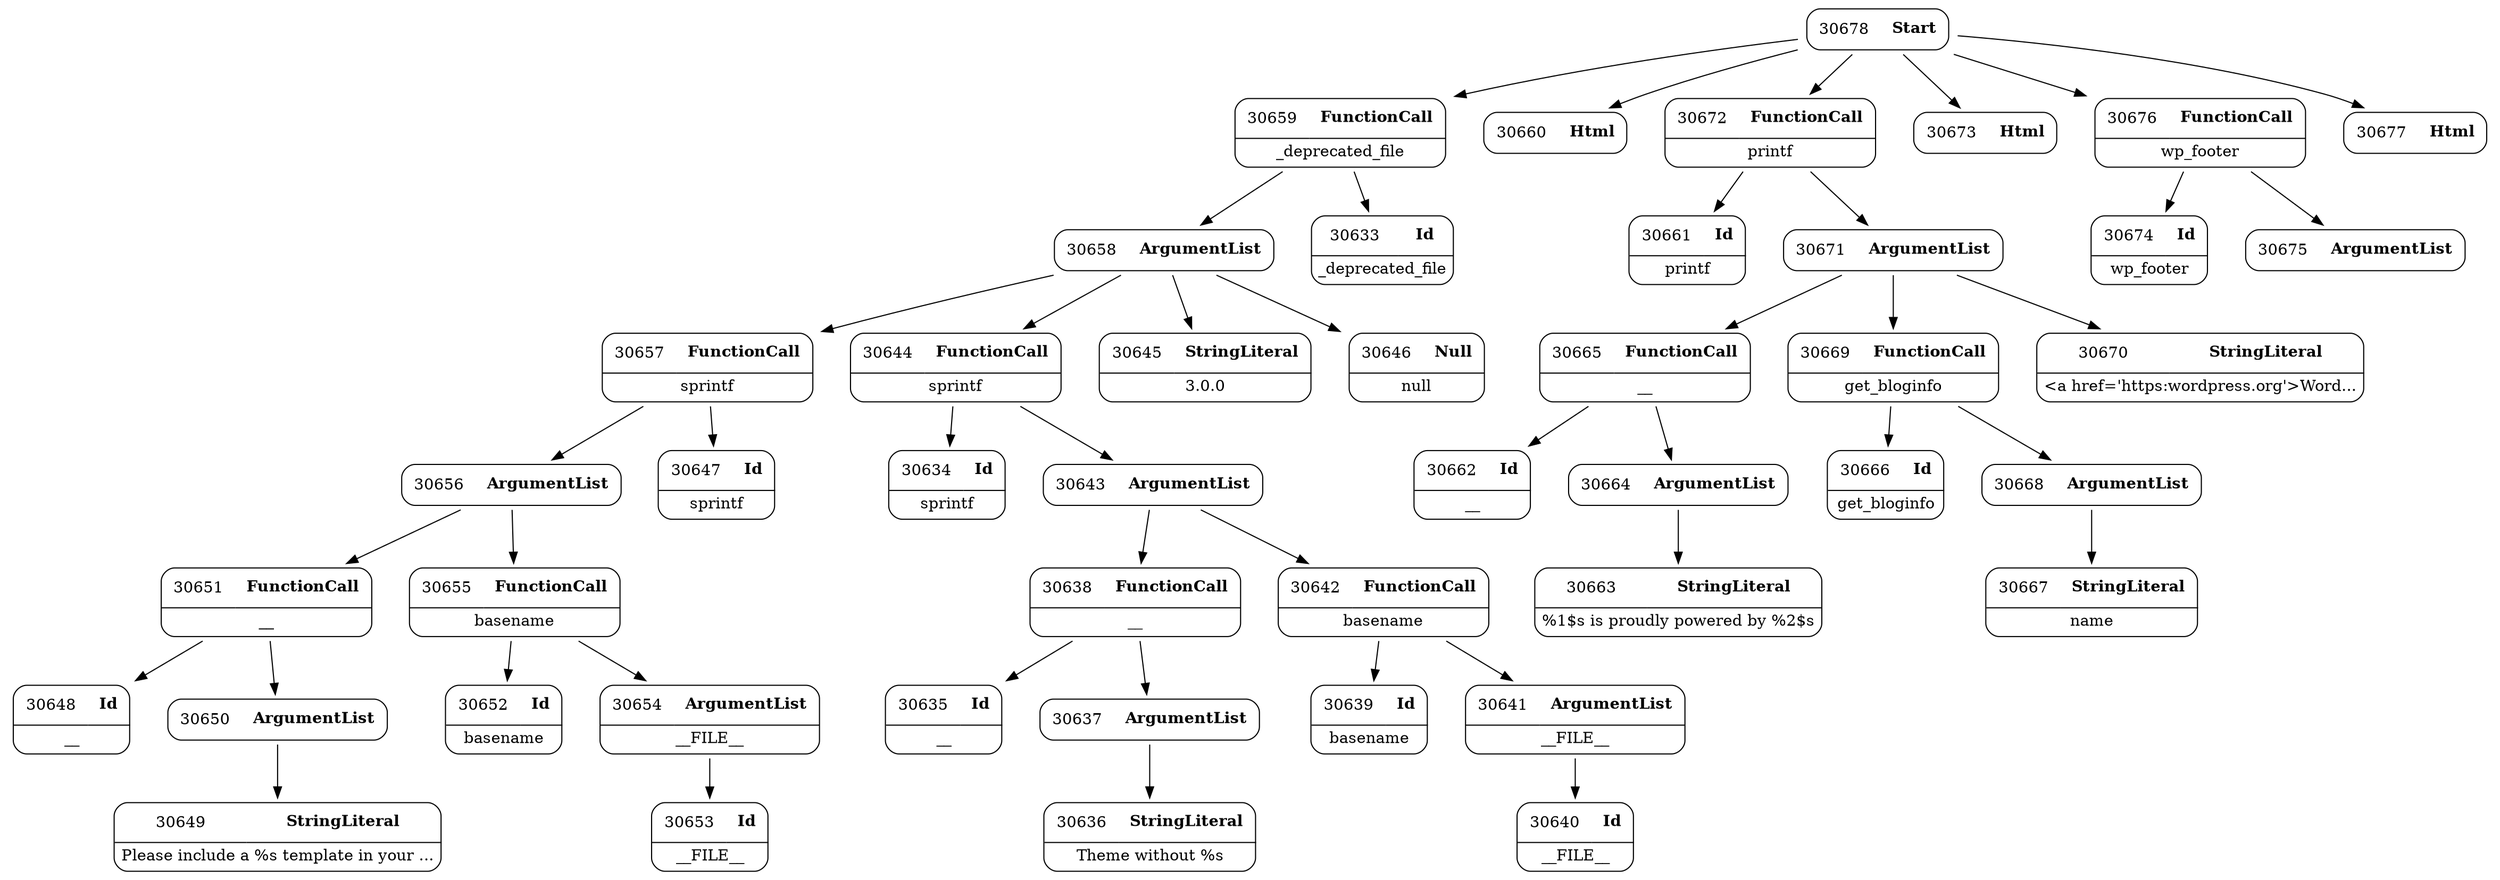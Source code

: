 digraph ast {
node [shape=none];
30656 [label=<<TABLE border='1' cellspacing='0' cellpadding='10' style='rounded' ><TR><TD border='0'>30656</TD><TD border='0'><B>ArgumentList</B></TD></TR></TABLE>>];
30656 -> 30651 [weight=2];
30656 -> 30655 [weight=2];
30657 [label=<<TABLE border='1' cellspacing='0' cellpadding='10' style='rounded' ><TR><TD border='0'>30657</TD><TD border='0'><B>FunctionCall</B></TD></TR><HR/><TR><TD border='0' cellpadding='5' colspan='2'>sprintf</TD></TR></TABLE>>];
30657 -> 30647 [weight=2];
30657 -> 30656 [weight=2];
30658 [label=<<TABLE border='1' cellspacing='0' cellpadding='10' style='rounded' ><TR><TD border='0'>30658</TD><TD border='0'><B>ArgumentList</B></TD></TR></TABLE>>];
30658 -> 30644 [weight=2];
30658 -> 30645 [weight=2];
30658 -> 30646 [weight=2];
30658 -> 30657 [weight=2];
30659 [label=<<TABLE border='1' cellspacing='0' cellpadding='10' style='rounded' ><TR><TD border='0'>30659</TD><TD border='0'><B>FunctionCall</B></TD></TR><HR/><TR><TD border='0' cellpadding='5' colspan='2'>_deprecated_file</TD></TR></TABLE>>];
30659 -> 30633 [weight=2];
30659 -> 30658 [weight=2];
30660 [label=<<TABLE border='1' cellspacing='0' cellpadding='10' style='rounded' ><TR><TD border='0'>30660</TD><TD border='0'><B>Html</B></TD></TR></TABLE>>];
30661 [label=<<TABLE border='1' cellspacing='0' cellpadding='10' style='rounded' ><TR><TD border='0'>30661</TD><TD border='0'><B>Id</B></TD></TR><HR/><TR><TD border='0' cellpadding='5' colspan='2'>printf</TD></TR></TABLE>>];
30662 [label=<<TABLE border='1' cellspacing='0' cellpadding='10' style='rounded' ><TR><TD border='0'>30662</TD><TD border='0'><B>Id</B></TD></TR><HR/><TR><TD border='0' cellpadding='5' colspan='2'>__</TD></TR></TABLE>>];
30663 [label=<<TABLE border='1' cellspacing='0' cellpadding='10' style='rounded' ><TR><TD border='0'>30663</TD><TD border='0'><B>StringLiteral</B></TD></TR><HR/><TR><TD border='0' cellpadding='5' colspan='2'>%1$s is proudly powered by %2$s</TD></TR></TABLE>>];
30664 [label=<<TABLE border='1' cellspacing='0' cellpadding='10' style='rounded' ><TR><TD border='0'>30664</TD><TD border='0'><B>ArgumentList</B></TD></TR></TABLE>>];
30664 -> 30663 [weight=2];
30665 [label=<<TABLE border='1' cellspacing='0' cellpadding='10' style='rounded' ><TR><TD border='0'>30665</TD><TD border='0'><B>FunctionCall</B></TD></TR><HR/><TR><TD border='0' cellpadding='5' colspan='2'>__</TD></TR></TABLE>>];
30665 -> 30662 [weight=2];
30665 -> 30664 [weight=2];
30666 [label=<<TABLE border='1' cellspacing='0' cellpadding='10' style='rounded' ><TR><TD border='0'>30666</TD><TD border='0'><B>Id</B></TD></TR><HR/><TR><TD border='0' cellpadding='5' colspan='2'>get_bloginfo</TD></TR></TABLE>>];
30667 [label=<<TABLE border='1' cellspacing='0' cellpadding='10' style='rounded' ><TR><TD border='0'>30667</TD><TD border='0'><B>StringLiteral</B></TD></TR><HR/><TR><TD border='0' cellpadding='5' colspan='2'>name</TD></TR></TABLE>>];
30668 [label=<<TABLE border='1' cellspacing='0' cellpadding='10' style='rounded' ><TR><TD border='0'>30668</TD><TD border='0'><B>ArgumentList</B></TD></TR></TABLE>>];
30668 -> 30667 [weight=2];
30669 [label=<<TABLE border='1' cellspacing='0' cellpadding='10' style='rounded' ><TR><TD border='0'>30669</TD><TD border='0'><B>FunctionCall</B></TD></TR><HR/><TR><TD border='0' cellpadding='5' colspan='2'>get_bloginfo</TD></TR></TABLE>>];
30669 -> 30666 [weight=2];
30669 -> 30668 [weight=2];
30670 [label=<<TABLE border='1' cellspacing='0' cellpadding='10' style='rounded' ><TR><TD border='0'>30670</TD><TD border='0'><B>StringLiteral</B></TD></TR><HR/><TR><TD border='0' cellpadding='5' colspan='2'>&lt;a href='https:wordpress.org'&gt;Word...</TD></TR></TABLE>>];
30671 [label=<<TABLE border='1' cellspacing='0' cellpadding='10' style='rounded' ><TR><TD border='0'>30671</TD><TD border='0'><B>ArgumentList</B></TD></TR></TABLE>>];
30671 -> 30665 [weight=2];
30671 -> 30669 [weight=2];
30671 -> 30670 [weight=2];
30672 [label=<<TABLE border='1' cellspacing='0' cellpadding='10' style='rounded' ><TR><TD border='0'>30672</TD><TD border='0'><B>FunctionCall</B></TD></TR><HR/><TR><TD border='0' cellpadding='5' colspan='2'>printf</TD></TR></TABLE>>];
30672 -> 30661 [weight=2];
30672 -> 30671 [weight=2];
30673 [label=<<TABLE border='1' cellspacing='0' cellpadding='10' style='rounded' ><TR><TD border='0'>30673</TD><TD border='0'><B>Html</B></TD></TR></TABLE>>];
30674 [label=<<TABLE border='1' cellspacing='0' cellpadding='10' style='rounded' ><TR><TD border='0'>30674</TD><TD border='0'><B>Id</B></TD></TR><HR/><TR><TD border='0' cellpadding='5' colspan='2'>wp_footer</TD></TR></TABLE>>];
30675 [label=<<TABLE border='1' cellspacing='0' cellpadding='10' style='rounded' ><TR><TD border='0'>30675</TD><TD border='0'><B>ArgumentList</B></TD></TR></TABLE>>];
30676 [label=<<TABLE border='1' cellspacing='0' cellpadding='10' style='rounded' ><TR><TD border='0'>30676</TD><TD border='0'><B>FunctionCall</B></TD></TR><HR/><TR><TD border='0' cellpadding='5' colspan='2'>wp_footer</TD></TR></TABLE>>];
30676 -> 30674 [weight=2];
30676 -> 30675 [weight=2];
30677 [label=<<TABLE border='1' cellspacing='0' cellpadding='10' style='rounded' ><TR><TD border='0'>30677</TD><TD border='0'><B>Html</B></TD></TR></TABLE>>];
30678 [label=<<TABLE border='1' cellspacing='0' cellpadding='10' style='rounded' ><TR><TD border='0'>30678</TD><TD border='0'><B>Start</B></TD></TR></TABLE>>];
30678 -> 30659 [weight=2];
30678 -> 30660 [weight=2];
30678 -> 30672 [weight=2];
30678 -> 30673 [weight=2];
30678 -> 30676 [weight=2];
30678 -> 30677 [weight=2];
30633 [label=<<TABLE border='1' cellspacing='0' cellpadding='10' style='rounded' ><TR><TD border='0'>30633</TD><TD border='0'><B>Id</B></TD></TR><HR/><TR><TD border='0' cellpadding='5' colspan='2'>_deprecated_file</TD></TR></TABLE>>];
30634 [label=<<TABLE border='1' cellspacing='0' cellpadding='10' style='rounded' ><TR><TD border='0'>30634</TD><TD border='0'><B>Id</B></TD></TR><HR/><TR><TD border='0' cellpadding='5' colspan='2'>sprintf</TD></TR></TABLE>>];
30635 [label=<<TABLE border='1' cellspacing='0' cellpadding='10' style='rounded' ><TR><TD border='0'>30635</TD><TD border='0'><B>Id</B></TD></TR><HR/><TR><TD border='0' cellpadding='5' colspan='2'>__</TD></TR></TABLE>>];
30636 [label=<<TABLE border='1' cellspacing='0' cellpadding='10' style='rounded' ><TR><TD border='0'>30636</TD><TD border='0'><B>StringLiteral</B></TD></TR><HR/><TR><TD border='0' cellpadding='5' colspan='2'>Theme without %s</TD></TR></TABLE>>];
30637 [label=<<TABLE border='1' cellspacing='0' cellpadding='10' style='rounded' ><TR><TD border='0'>30637</TD><TD border='0'><B>ArgumentList</B></TD></TR></TABLE>>];
30637 -> 30636 [weight=2];
30638 [label=<<TABLE border='1' cellspacing='0' cellpadding='10' style='rounded' ><TR><TD border='0'>30638</TD><TD border='0'><B>FunctionCall</B></TD></TR><HR/><TR><TD border='0' cellpadding='5' colspan='2'>__</TD></TR></TABLE>>];
30638 -> 30635 [weight=2];
30638 -> 30637 [weight=2];
30639 [label=<<TABLE border='1' cellspacing='0' cellpadding='10' style='rounded' ><TR><TD border='0'>30639</TD><TD border='0'><B>Id</B></TD></TR><HR/><TR><TD border='0' cellpadding='5' colspan='2'>basename</TD></TR></TABLE>>];
30640 [label=<<TABLE border='1' cellspacing='0' cellpadding='10' style='rounded' ><TR><TD border='0'>30640</TD><TD border='0'><B>Id</B></TD></TR><HR/><TR><TD border='0' cellpadding='5' colspan='2'>__FILE__</TD></TR></TABLE>>];
30641 [label=<<TABLE border='1' cellspacing='0' cellpadding='10' style='rounded' ><TR><TD border='0'>30641</TD><TD border='0'><B>ArgumentList</B></TD></TR><HR/><TR><TD border='0' cellpadding='5' colspan='2'>__FILE__</TD></TR></TABLE>>];
30641 -> 30640 [weight=2];
30642 [label=<<TABLE border='1' cellspacing='0' cellpadding='10' style='rounded' ><TR><TD border='0'>30642</TD><TD border='0'><B>FunctionCall</B></TD></TR><HR/><TR><TD border='0' cellpadding='5' colspan='2'>basename</TD></TR></TABLE>>];
30642 -> 30639 [weight=2];
30642 -> 30641 [weight=2];
30643 [label=<<TABLE border='1' cellspacing='0' cellpadding='10' style='rounded' ><TR><TD border='0'>30643</TD><TD border='0'><B>ArgumentList</B></TD></TR></TABLE>>];
30643 -> 30638 [weight=2];
30643 -> 30642 [weight=2];
30644 [label=<<TABLE border='1' cellspacing='0' cellpadding='10' style='rounded' ><TR><TD border='0'>30644</TD><TD border='0'><B>FunctionCall</B></TD></TR><HR/><TR><TD border='0' cellpadding='5' colspan='2'>sprintf</TD></TR></TABLE>>];
30644 -> 30634 [weight=2];
30644 -> 30643 [weight=2];
30645 [label=<<TABLE border='1' cellspacing='0' cellpadding='10' style='rounded' ><TR><TD border='0'>30645</TD><TD border='0'><B>StringLiteral</B></TD></TR><HR/><TR><TD border='0' cellpadding='5' colspan='2'>3.0.0</TD></TR></TABLE>>];
30646 [label=<<TABLE border='1' cellspacing='0' cellpadding='10' style='rounded' ><TR><TD border='0'>30646</TD><TD border='0'><B>Null</B></TD></TR><HR/><TR><TD border='0' cellpadding='5' colspan='2'>null</TD></TR></TABLE>>];
30647 [label=<<TABLE border='1' cellspacing='0' cellpadding='10' style='rounded' ><TR><TD border='0'>30647</TD><TD border='0'><B>Id</B></TD></TR><HR/><TR><TD border='0' cellpadding='5' colspan='2'>sprintf</TD></TR></TABLE>>];
30648 [label=<<TABLE border='1' cellspacing='0' cellpadding='10' style='rounded' ><TR><TD border='0'>30648</TD><TD border='0'><B>Id</B></TD></TR><HR/><TR><TD border='0' cellpadding='5' colspan='2'>__</TD></TR></TABLE>>];
30649 [label=<<TABLE border='1' cellspacing='0' cellpadding='10' style='rounded' ><TR><TD border='0'>30649</TD><TD border='0'><B>StringLiteral</B></TD></TR><HR/><TR><TD border='0' cellpadding='5' colspan='2'>Please include a %s template in your ...</TD></TR></TABLE>>];
30650 [label=<<TABLE border='1' cellspacing='0' cellpadding='10' style='rounded' ><TR><TD border='0'>30650</TD><TD border='0'><B>ArgumentList</B></TD></TR></TABLE>>];
30650 -> 30649 [weight=2];
30651 [label=<<TABLE border='1' cellspacing='0' cellpadding='10' style='rounded' ><TR><TD border='0'>30651</TD><TD border='0'><B>FunctionCall</B></TD></TR><HR/><TR><TD border='0' cellpadding='5' colspan='2'>__</TD></TR></TABLE>>];
30651 -> 30648 [weight=2];
30651 -> 30650 [weight=2];
30652 [label=<<TABLE border='1' cellspacing='0' cellpadding='10' style='rounded' ><TR><TD border='0'>30652</TD><TD border='0'><B>Id</B></TD></TR><HR/><TR><TD border='0' cellpadding='5' colspan='2'>basename</TD></TR></TABLE>>];
30653 [label=<<TABLE border='1' cellspacing='0' cellpadding='10' style='rounded' ><TR><TD border='0'>30653</TD><TD border='0'><B>Id</B></TD></TR><HR/><TR><TD border='0' cellpadding='5' colspan='2'>__FILE__</TD></TR></TABLE>>];
30654 [label=<<TABLE border='1' cellspacing='0' cellpadding='10' style='rounded' ><TR><TD border='0'>30654</TD><TD border='0'><B>ArgumentList</B></TD></TR><HR/><TR><TD border='0' cellpadding='5' colspan='2'>__FILE__</TD></TR></TABLE>>];
30654 -> 30653 [weight=2];
30655 [label=<<TABLE border='1' cellspacing='0' cellpadding='10' style='rounded' ><TR><TD border='0'>30655</TD><TD border='0'><B>FunctionCall</B></TD></TR><HR/><TR><TD border='0' cellpadding='5' colspan='2'>basename</TD></TR></TABLE>>];
30655 -> 30652 [weight=2];
30655 -> 30654 [weight=2];
}
